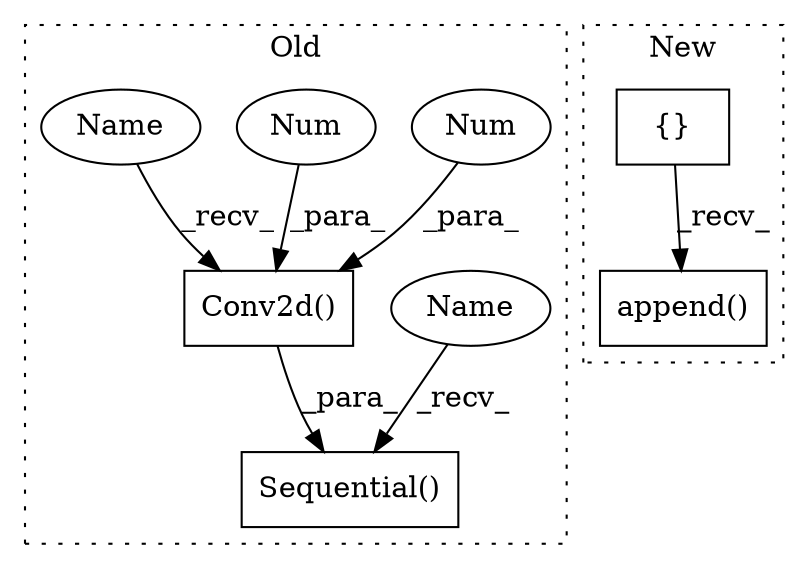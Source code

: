 digraph G {
subgraph cluster0 {
1 [label="Conv2d()" a="75" s="4432,4473" l="10,1" shape="box"];
3 [label="Num" a="76" s="4442" l="2" shape="ellipse"];
4 [label="Num" a="76" s="4446" l="3" shape="ellipse"];
6 [label="Sequential()" a="75" s="4293,4530" l="27,11" shape="box"];
7 [label="Name" a="87" s="4293" l="2" shape="ellipse"];
8 [label="Name" a="87" s="4432" l="2" shape="ellipse"];
label = "Old";
style="dotted";
}
subgraph cluster1 {
2 [label="append()" a="75" s="4736,4771" l="18,1" shape="box"];
5 [label="{}" a="59" s="4694,4694" l="2,1" shape="box"];
label = "New";
style="dotted";
}
1 -> 6 [label="_para_"];
3 -> 1 [label="_para_"];
4 -> 1 [label="_para_"];
5 -> 2 [label="_recv_"];
7 -> 6 [label="_recv_"];
8 -> 1 [label="_recv_"];
}